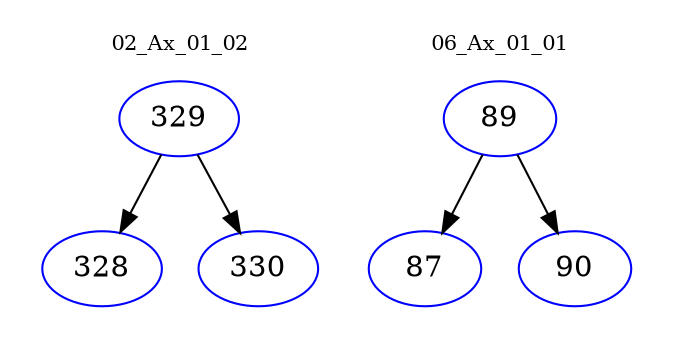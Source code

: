 digraph{
subgraph cluster_0 {
color = white
label = "02_Ax_01_02";
fontsize=10;
T0_329 [label="329", color="blue"]
T0_329 -> T0_328 [color="black"]
T0_328 [label="328", color="blue"]
T0_329 -> T0_330 [color="black"]
T0_330 [label="330", color="blue"]
}
subgraph cluster_1 {
color = white
label = "06_Ax_01_01";
fontsize=10;
T1_89 [label="89", color="blue"]
T1_89 -> T1_87 [color="black"]
T1_87 [label="87", color="blue"]
T1_89 -> T1_90 [color="black"]
T1_90 [label="90", color="blue"]
}
}

